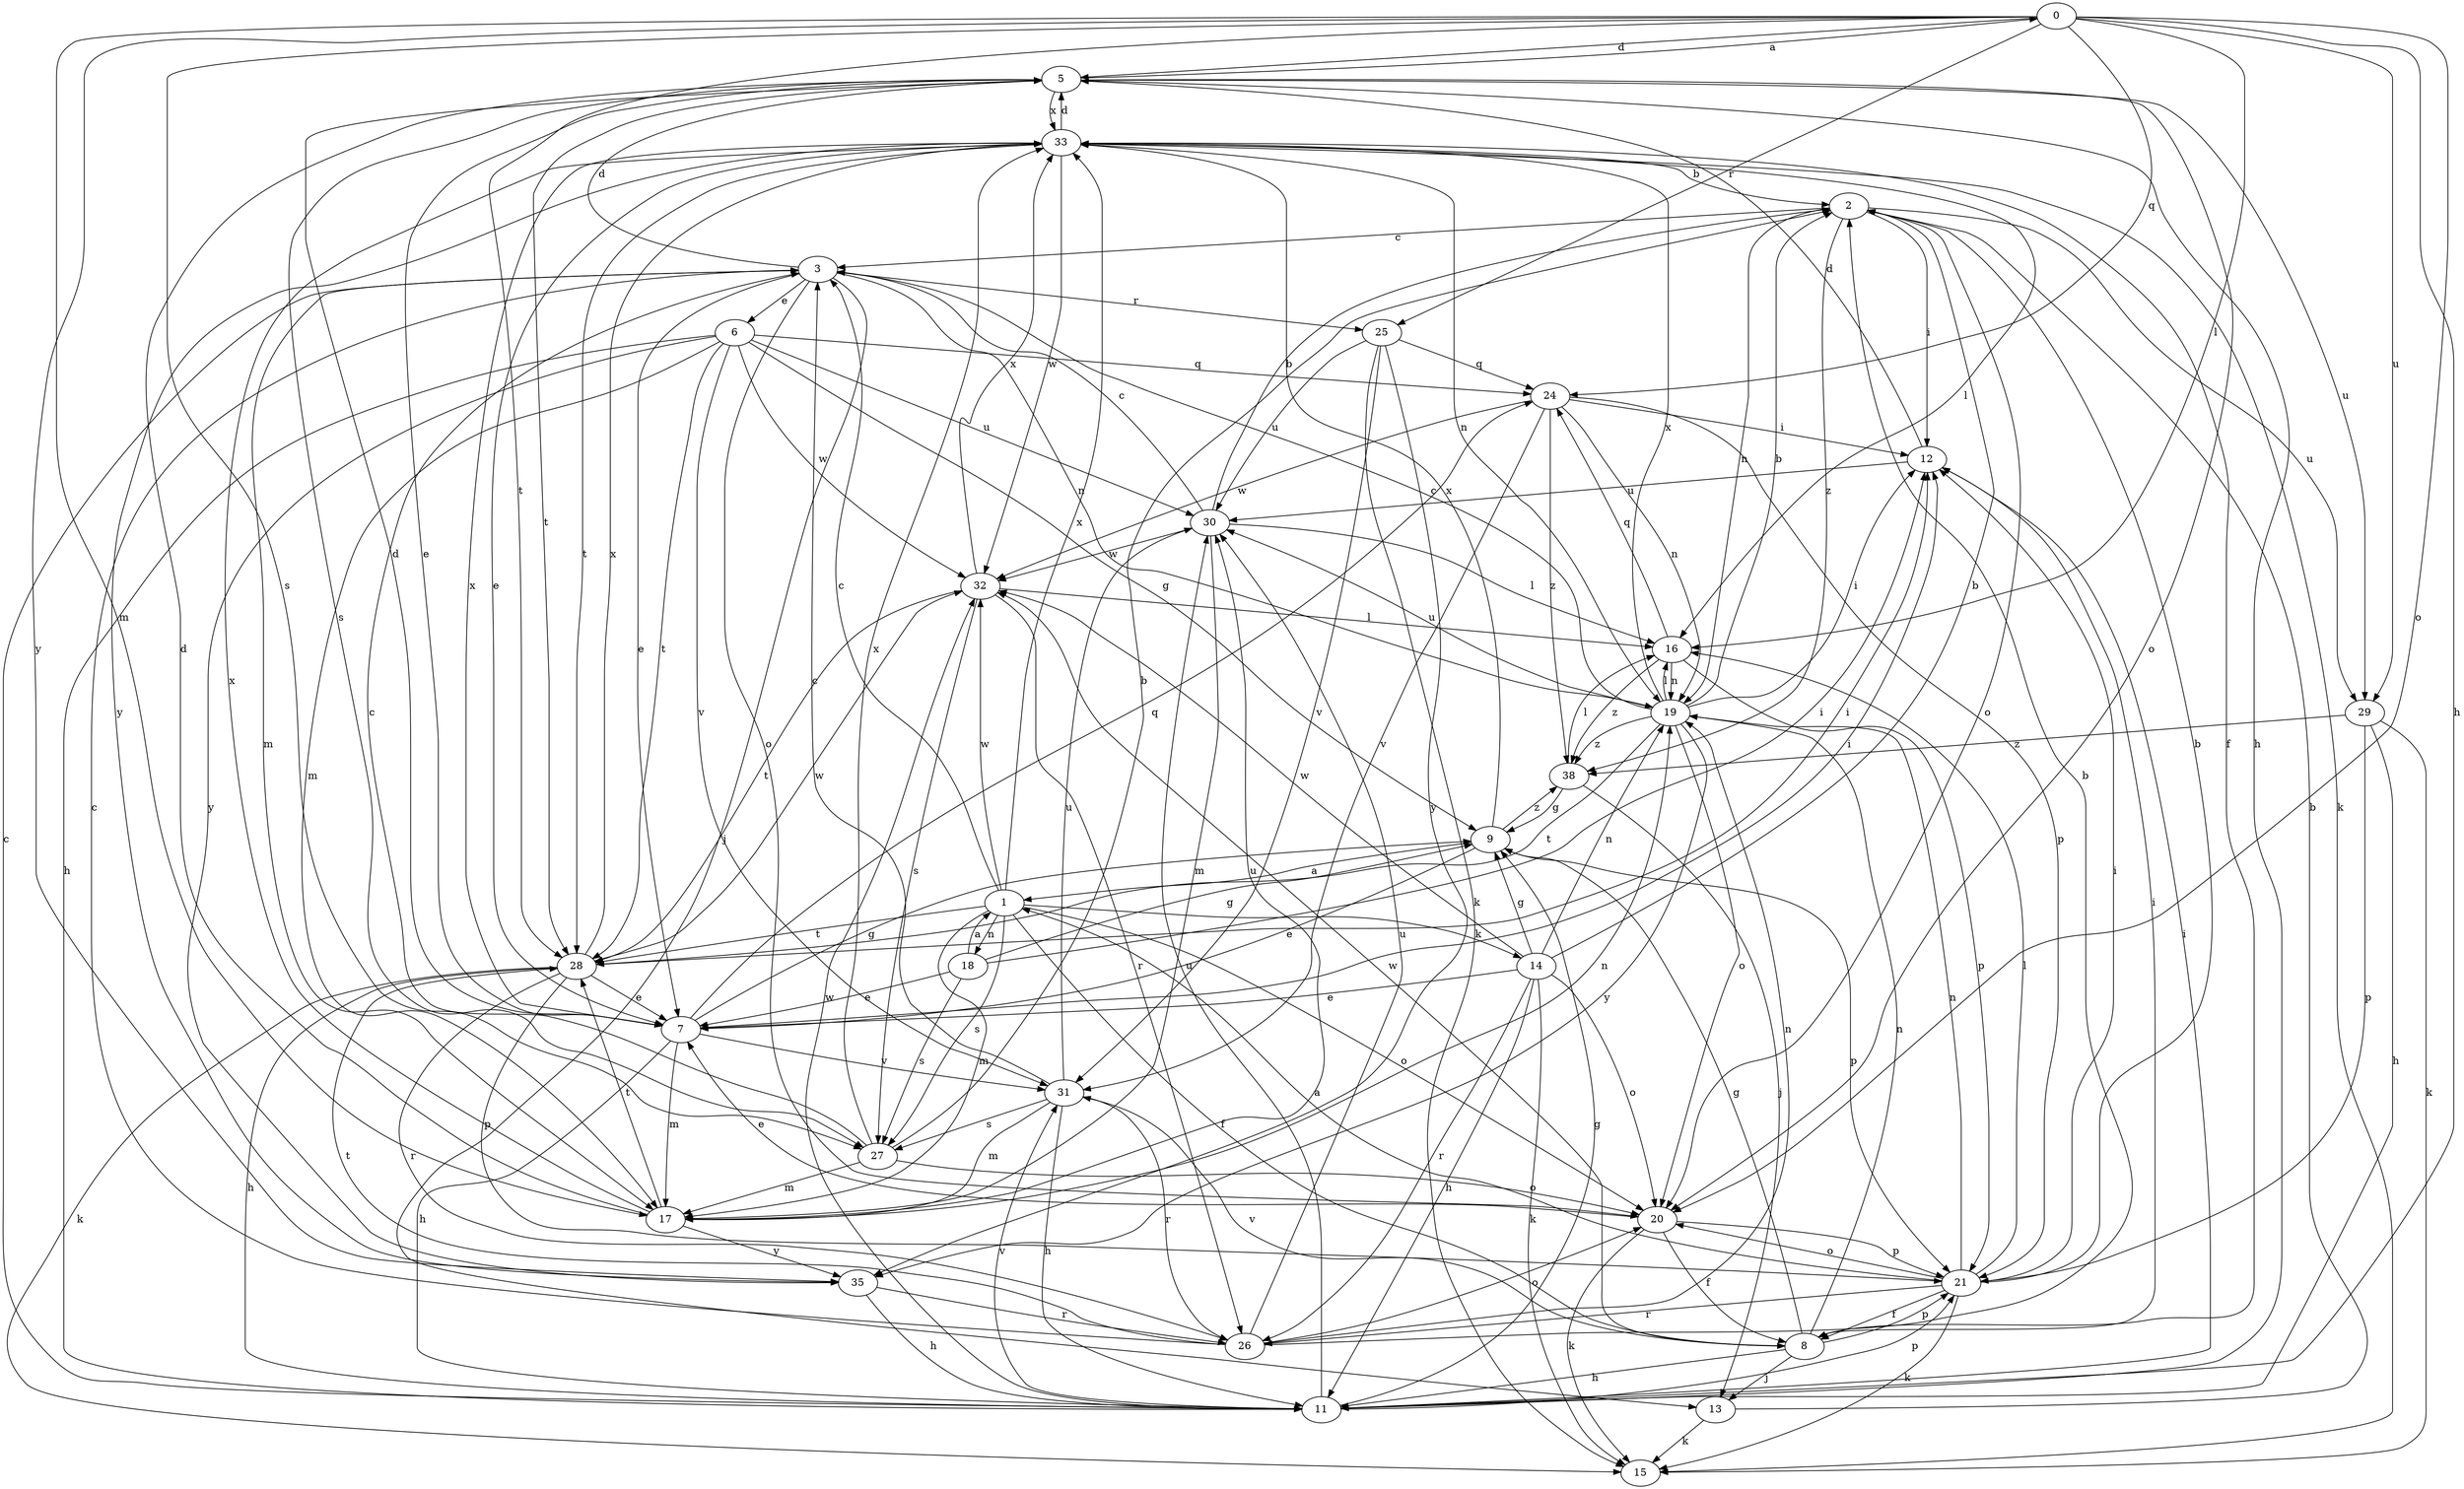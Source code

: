 strict digraph  {
0;
1;
2;
3;
5;
6;
7;
8;
9;
11;
12;
13;
14;
15;
16;
17;
18;
19;
20;
21;
24;
25;
26;
27;
28;
29;
30;
31;
32;
33;
35;
38;
0 -> 5  [label=d];
0 -> 11  [label=h];
0 -> 16  [label=l];
0 -> 17  [label=m];
0 -> 20  [label=o];
0 -> 24  [label=q];
0 -> 25  [label=r];
0 -> 27  [label=s];
0 -> 28  [label=t];
0 -> 29  [label=u];
0 -> 35  [label=y];
1 -> 3  [label=c];
1 -> 8  [label=f];
1 -> 14  [label=k];
1 -> 17  [label=m];
1 -> 18  [label=n];
1 -> 20  [label=o];
1 -> 27  [label=s];
1 -> 28  [label=t];
1 -> 32  [label=w];
1 -> 33  [label=x];
2 -> 3  [label=c];
2 -> 12  [label=i];
2 -> 19  [label=n];
2 -> 20  [label=o];
2 -> 29  [label=u];
2 -> 38  [label=z];
3 -> 5  [label=d];
3 -> 6  [label=e];
3 -> 7  [label=e];
3 -> 13  [label=j];
3 -> 17  [label=m];
3 -> 19  [label=n];
3 -> 20  [label=o];
3 -> 25  [label=r];
5 -> 0  [label=a];
5 -> 7  [label=e];
5 -> 11  [label=h];
5 -> 20  [label=o];
5 -> 27  [label=s];
5 -> 28  [label=t];
5 -> 29  [label=u];
5 -> 33  [label=x];
6 -> 9  [label=g];
6 -> 11  [label=h];
6 -> 17  [label=m];
6 -> 24  [label=q];
6 -> 28  [label=t];
6 -> 30  [label=u];
6 -> 31  [label=v];
6 -> 32  [label=w];
6 -> 35  [label=y];
7 -> 5  [label=d];
7 -> 9  [label=g];
7 -> 11  [label=h];
7 -> 12  [label=i];
7 -> 17  [label=m];
7 -> 24  [label=q];
7 -> 31  [label=v];
7 -> 33  [label=x];
8 -> 9  [label=g];
8 -> 11  [label=h];
8 -> 12  [label=i];
8 -> 13  [label=j];
8 -> 19  [label=n];
8 -> 21  [label=p];
8 -> 31  [label=v];
8 -> 32  [label=w];
9 -> 1  [label=a];
9 -> 7  [label=e];
9 -> 21  [label=p];
9 -> 33  [label=x];
9 -> 38  [label=z];
11 -> 3  [label=c];
11 -> 9  [label=g];
11 -> 12  [label=i];
11 -> 21  [label=p];
11 -> 30  [label=u];
11 -> 31  [label=v];
11 -> 32  [label=w];
12 -> 5  [label=d];
12 -> 30  [label=u];
13 -> 2  [label=b];
13 -> 15  [label=k];
14 -> 2  [label=b];
14 -> 7  [label=e];
14 -> 9  [label=g];
14 -> 11  [label=h];
14 -> 15  [label=k];
14 -> 19  [label=n];
14 -> 20  [label=o];
14 -> 26  [label=r];
14 -> 32  [label=w];
16 -> 19  [label=n];
16 -> 21  [label=p];
16 -> 24  [label=q];
16 -> 38  [label=z];
17 -> 5  [label=d];
17 -> 19  [label=n];
17 -> 28  [label=t];
17 -> 30  [label=u];
17 -> 33  [label=x];
17 -> 35  [label=y];
18 -> 1  [label=a];
18 -> 7  [label=e];
18 -> 9  [label=g];
18 -> 12  [label=i];
18 -> 27  [label=s];
19 -> 2  [label=b];
19 -> 3  [label=c];
19 -> 12  [label=i];
19 -> 16  [label=l];
19 -> 20  [label=o];
19 -> 28  [label=t];
19 -> 30  [label=u];
19 -> 33  [label=x];
19 -> 35  [label=y];
19 -> 38  [label=z];
20 -> 7  [label=e];
20 -> 8  [label=f];
20 -> 15  [label=k];
20 -> 21  [label=p];
21 -> 1  [label=a];
21 -> 2  [label=b];
21 -> 8  [label=f];
21 -> 12  [label=i];
21 -> 15  [label=k];
21 -> 16  [label=l];
21 -> 19  [label=n];
21 -> 20  [label=o];
21 -> 26  [label=r];
24 -> 12  [label=i];
24 -> 19  [label=n];
24 -> 21  [label=p];
24 -> 31  [label=v];
24 -> 32  [label=w];
24 -> 38  [label=z];
25 -> 15  [label=k];
25 -> 24  [label=q];
25 -> 30  [label=u];
25 -> 31  [label=v];
25 -> 35  [label=y];
26 -> 2  [label=b];
26 -> 3  [label=c];
26 -> 19  [label=n];
26 -> 20  [label=o];
26 -> 28  [label=t];
26 -> 30  [label=u];
27 -> 2  [label=b];
27 -> 3  [label=c];
27 -> 17  [label=m];
27 -> 20  [label=o];
27 -> 33  [label=x];
28 -> 7  [label=e];
28 -> 11  [label=h];
28 -> 12  [label=i];
28 -> 15  [label=k];
28 -> 21  [label=p];
28 -> 26  [label=r];
28 -> 32  [label=w];
28 -> 33  [label=x];
29 -> 11  [label=h];
29 -> 15  [label=k];
29 -> 21  [label=p];
29 -> 38  [label=z];
30 -> 2  [label=b];
30 -> 3  [label=c];
30 -> 16  [label=l];
30 -> 17  [label=m];
30 -> 32  [label=w];
31 -> 3  [label=c];
31 -> 11  [label=h];
31 -> 17  [label=m];
31 -> 26  [label=r];
31 -> 27  [label=s];
31 -> 30  [label=u];
32 -> 16  [label=l];
32 -> 26  [label=r];
32 -> 27  [label=s];
32 -> 28  [label=t];
32 -> 33  [label=x];
33 -> 2  [label=b];
33 -> 5  [label=d];
33 -> 7  [label=e];
33 -> 8  [label=f];
33 -> 15  [label=k];
33 -> 16  [label=l];
33 -> 19  [label=n];
33 -> 28  [label=t];
33 -> 32  [label=w];
33 -> 35  [label=y];
35 -> 11  [label=h];
35 -> 26  [label=r];
38 -> 9  [label=g];
38 -> 13  [label=j];
38 -> 16  [label=l];
}
